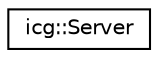 digraph "Graphical Class Hierarchy"
{
 // LATEX_PDF_SIZE
  edge [fontname="Helvetica",fontsize="10",labelfontname="Helvetica",labelfontsize="10"];
  node [fontname="Helvetica",fontsize="10",shape=record];
  rankdir="LR";
  Node0 [label="icg::Server",height=0.2,width=0.4,color="black", fillcolor="white", style="filled",URL="$classicg_1_1Server.html",tooltip=" "];
}
